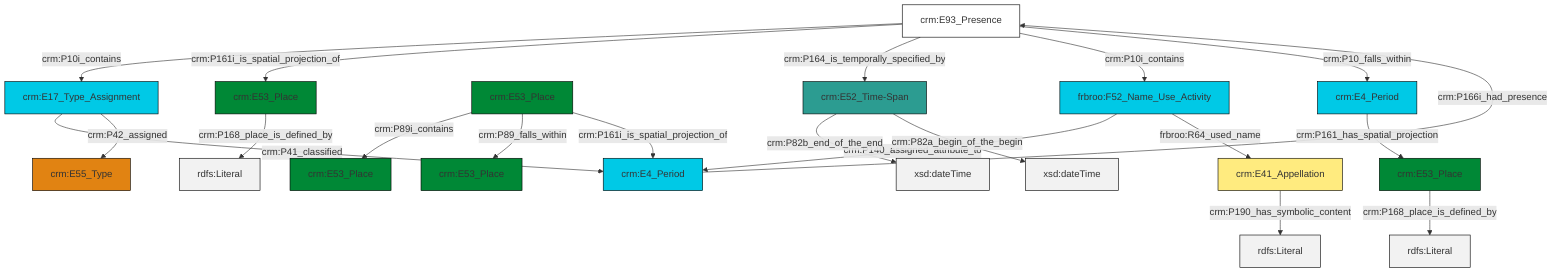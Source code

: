 graph TD
classDef Literal fill:#f2f2f2,stroke:#000000;
classDef CRM_Entity fill:#FFFFFF,stroke:#000000;
classDef Temporal_Entity fill:#00C9E6, stroke:#000000;
classDef Type fill:#E18312, stroke:#000000;
classDef Time-Span fill:#2C9C91, stroke:#000000;
classDef Appellation fill:#FFEB7F, stroke:#000000;
classDef Place fill:#008836, stroke:#000000;
classDef Persistent_Item fill:#B266B2, stroke:#000000;
classDef Conceptual_Object fill:#FFD700, stroke:#000000;
classDef Physical_Thing fill:#D2B48C, stroke:#000000;
classDef Actor fill:#f58aad, stroke:#000000;
classDef PC_Classes fill:#4ce600, stroke:#000000;
classDef Multi fill:#cccccc,stroke:#000000;

0["crm:E93_Presence"]:::CRM_Entity -->|crm:P10i_contains| 1["crm:E17_Type_Assignment"]:::Temporal_Entity
0["crm:E93_Presence"]:::CRM_Entity -->|crm:P161i_is_spatial_projection_of| 2["crm:E53_Place"]:::Place
0["crm:E93_Presence"]:::CRM_Entity -->|crm:P164_is_temporally_specified_by| 7["crm:E52_Time-Span"]:::Time-Span
8["frbroo:F52_Name_Use_Activity"]:::Temporal_Entity -->|crm:P140_assigned_attribute_to| 5["crm:E4_Period"]:::Temporal_Entity
3["crm:E53_Place"]:::Place -->|crm:P89i_contains| 9["crm:E53_Place"]:::Place
7["crm:E52_Time-Span"]:::Time-Span -->|crm:P82b_end_of_the_end| 10[xsd:dateTime]:::Literal
17["crm:E53_Place"]:::Place -->|crm:P168_place_is_defined_by| 18[rdfs:Literal]:::Literal
0["crm:E93_Presence"]:::CRM_Entity -->|crm:P10i_contains| 8["frbroo:F52_Name_Use_Activity"]:::Temporal_Entity
3["crm:E53_Place"]:::Place -->|crm:P89_falls_within| 19["crm:E53_Place"]:::Place
1["crm:E17_Type_Assignment"]:::Temporal_Entity -->|crm:P41_classified| 5["crm:E4_Period"]:::Temporal_Entity
8["frbroo:F52_Name_Use_Activity"]:::Temporal_Entity -->|frbroo:R64_used_name| 21["crm:E41_Appellation"]:::Appellation
3["crm:E53_Place"]:::Place -->|crm:P161i_is_spatial_projection_of| 5["crm:E4_Period"]:::Temporal_Entity
2["crm:E53_Place"]:::Place -->|crm:P168_place_is_defined_by| 22[rdfs:Literal]:::Literal
21["crm:E41_Appellation"]:::Appellation -->|crm:P190_has_symbolic_content| 23[rdfs:Literal]:::Literal
7["crm:E52_Time-Span"]:::Time-Span -->|crm:P82a_begin_of_the_begin| 25[xsd:dateTime]:::Literal
0["crm:E93_Presence"]:::CRM_Entity -->|crm:P10_falls_within| 14["crm:E4_Period"]:::Temporal_Entity
14["crm:E4_Period"]:::Temporal_Entity -->|crm:P161_has_spatial_projection| 17["crm:E53_Place"]:::Place
1["crm:E17_Type_Assignment"]:::Temporal_Entity -->|crm:P42_assigned| 12["crm:E55_Type"]:::Type
5["crm:E4_Period"]:::Temporal_Entity -->|crm:P166i_had_presence| 0["crm:E93_Presence"]:::CRM_Entity